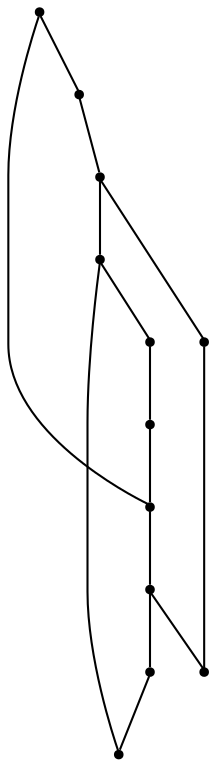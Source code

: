 graph {
  node [shape=point,comment="{\"directed\":false,\"doi\":\"10.1007/978-3-030-68766-3_23\",\"figure\":\"3\"}"]

  v0 [pos="703.5245758294833,918.7227200556051"]
  v1 [pos="403.47678473605004,943.7263968687761"]
  v2 [pos="628.512626068987,1043.7411041214593"]
  v3 [pos="603.5086428154882,743.6969823634097"]
  v4 [pos="578.5046595619892,843.7116896160928"]
  v5 [pos="603.5086428154882,1143.7558113741427"]
  v6 [pos="503.49271775004524,968.7300736819468"]
  v7 [pos="803.5405088434784,943.726396868776"]
  v8 [pos="653.5166093224857,943.726396868776"]
  v9 [pos="603.5086428154882,893.7190432424344"]
  v10 [pos="603.5086428154882,993.7337504951176"]
  v11 [pos="553.5006763084905,943.726396868776"]

  v0 -- v1 [id="-1",pos="703.5245758294833,918.7227200556051 636.7431293252973,762.4914534640648 536.7271963113022,770.8260124017884 403.47678473605004,943.7263968687761"]
  v1 -- v11 [id="-3",pos="403.47678473605004,943.7263968687761 553.5006763084905,943.726396868776 553.5006763084905,943.726396868776 553.5006763084905,943.726396868776"]
  v11 -- v8 [id="-4",pos="553.5006763084905,943.726396868776 653.5166093224857,943.726396868776 653.5166093224857,943.726396868776 653.5166093224857,943.726396868776"]
  v8 -- v7 [id="-5",pos="653.5166093224857,943.726396868776 803.5405088434784,943.726396868776 803.5405088434784,943.726396868776 803.5405088434784,943.726396868776"]
  v2 -- v3 [id="-7",pos="628.512626068987,1043.7411041214593 795.9851238178667,980.4026021087823 787.650462733367,880.387894856099 603.5086428154882,743.6969823634097"]
  v4 -- v5 [id="-8",pos="578.5046595619892,843.7116896160928 406.0105208790885,909.5630479222647 414.3451819635881,1009.5777551749479 603.5086428154882,1143.7558113741427"]
  v6 -- v7 [id="-9",pos="503.49271775004524,968.7300736819468 568.7614514370634,1127.1200134212063 668.7773844510587,1118.7854544834827 803.5405088434784,943.726396868776"]
  v8 -- v4 [id="-10",pos="653.5166093224857,943.726396868776 578.5046595619892,843.7116896160928 578.5046595619892,843.7116896160928 578.5046595619892,843.7116896160928"]
  v9 -- v6 [id="-11",pos="603.5086428154882,893.7190432424344 503.49271775004524,968.7300736819468 503.49271775004524,968.7300736819468 503.49271775004524,968.7300736819468"]
  v10 -- v0 [id="-12",pos="603.5086428154882,993.7337504951176 703.5245758294833,918.7227200556051 703.5245758294833,918.7227200556051 703.5245758294833,918.7227200556051"]
  v9 -- v3 [id="-14",pos="603.5086428154882,893.7190432424344 603.5086428154882,743.6969823634097 603.5086428154882,743.6969823634097 603.5086428154882,743.6969823634097"]
  v10 -- v9 [id="-15",pos="603.5086428154882,993.7337504951176 603.5086428154882,893.7190432424344 603.5086428154882,893.7190432424344 603.5086428154882,893.7190432424344"]
  v5 -- v10 [id="-16",pos="603.5086428154882,1143.7558113741427 603.5086428154882,993.7337504951176 603.5086428154882,993.7337504951176 603.5086428154882,993.7337504951176"]
  v11 -- v2 [id="-17",pos="553.5006763084905,943.726396868776 628.512626068987,1043.7411041214593 628.512626068987,1043.7411041214593 628.512626068987,1043.7411041214593"]
}